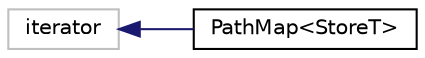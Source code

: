 digraph "Graphical Class Hierarchy"
{
  edge [fontname="Helvetica",fontsize="10",labelfontname="Helvetica",labelfontsize="10"];
  node [fontname="Helvetica",fontsize="10",shape=record];
  rankdir="LR";
  Node161 [label="iterator",height=0.2,width=0.4,color="grey75", fillcolor="white", style="filled"];
  Node0 [label="PathMap\<StoreT\>",height=0.2,width=0.4,color="black", fillcolor="white", style="filled",URL="$classaworx_1_1lib_1_1containers_1_1PathMap_1_1Iterator.html"];
  Node161 -> Node0 [dir="back",color="midnightblue",fontsize="10",style="solid",fontname="Helvetica"];
}

